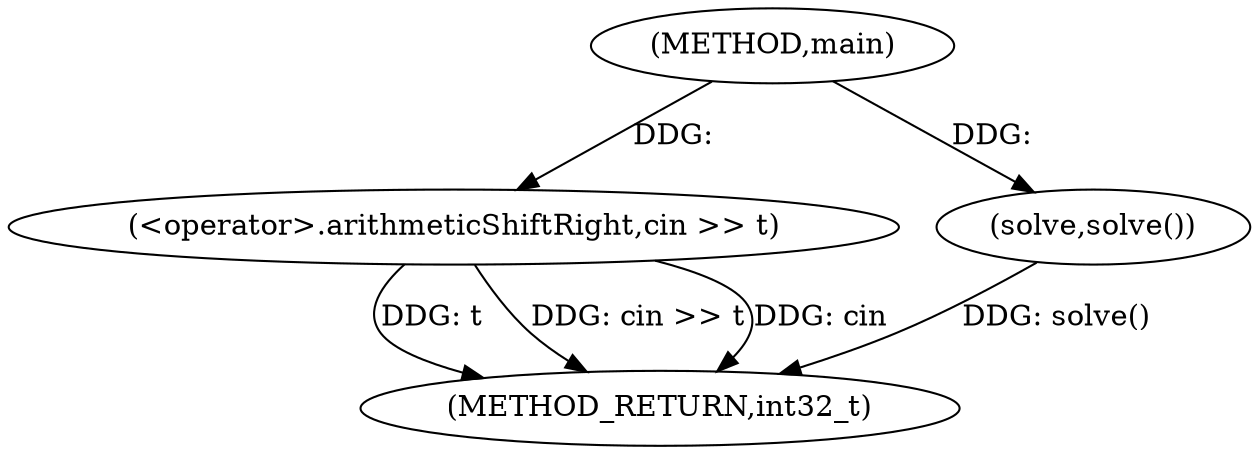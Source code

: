 digraph "main" {  
"1000362" [label = "(METHOD,main)" ]
"1000369" [label = "(METHOD_RETURN,int32_t)" ]
"1000365" [label = "(<operator>.arithmeticShiftRight,cin >> t)" ]
"1000368" [label = "(solve,solve())" ]
  "1000365" -> "1000369"  [ label = "DDG: t"] 
  "1000365" -> "1000369"  [ label = "DDG: cin >> t"] 
  "1000368" -> "1000369"  [ label = "DDG: solve()"] 
  "1000365" -> "1000369"  [ label = "DDG: cin"] 
  "1000362" -> "1000368"  [ label = "DDG: "] 
  "1000362" -> "1000365"  [ label = "DDG: "] 
}
